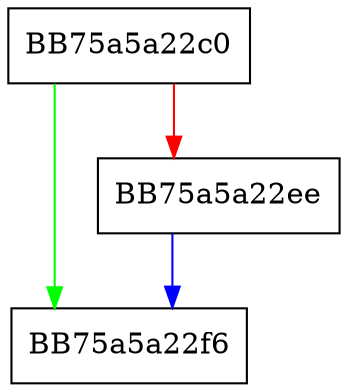 digraph UpdateDebugRegisters {
  node [shape="box"];
  graph [splines=ortho];
  BB75a5a22c0 -> BB75a5a22f6 [color="green"];
  BB75a5a22c0 -> BB75a5a22ee [color="red"];
  BB75a5a22ee -> BB75a5a22f6 [color="blue"];
}
